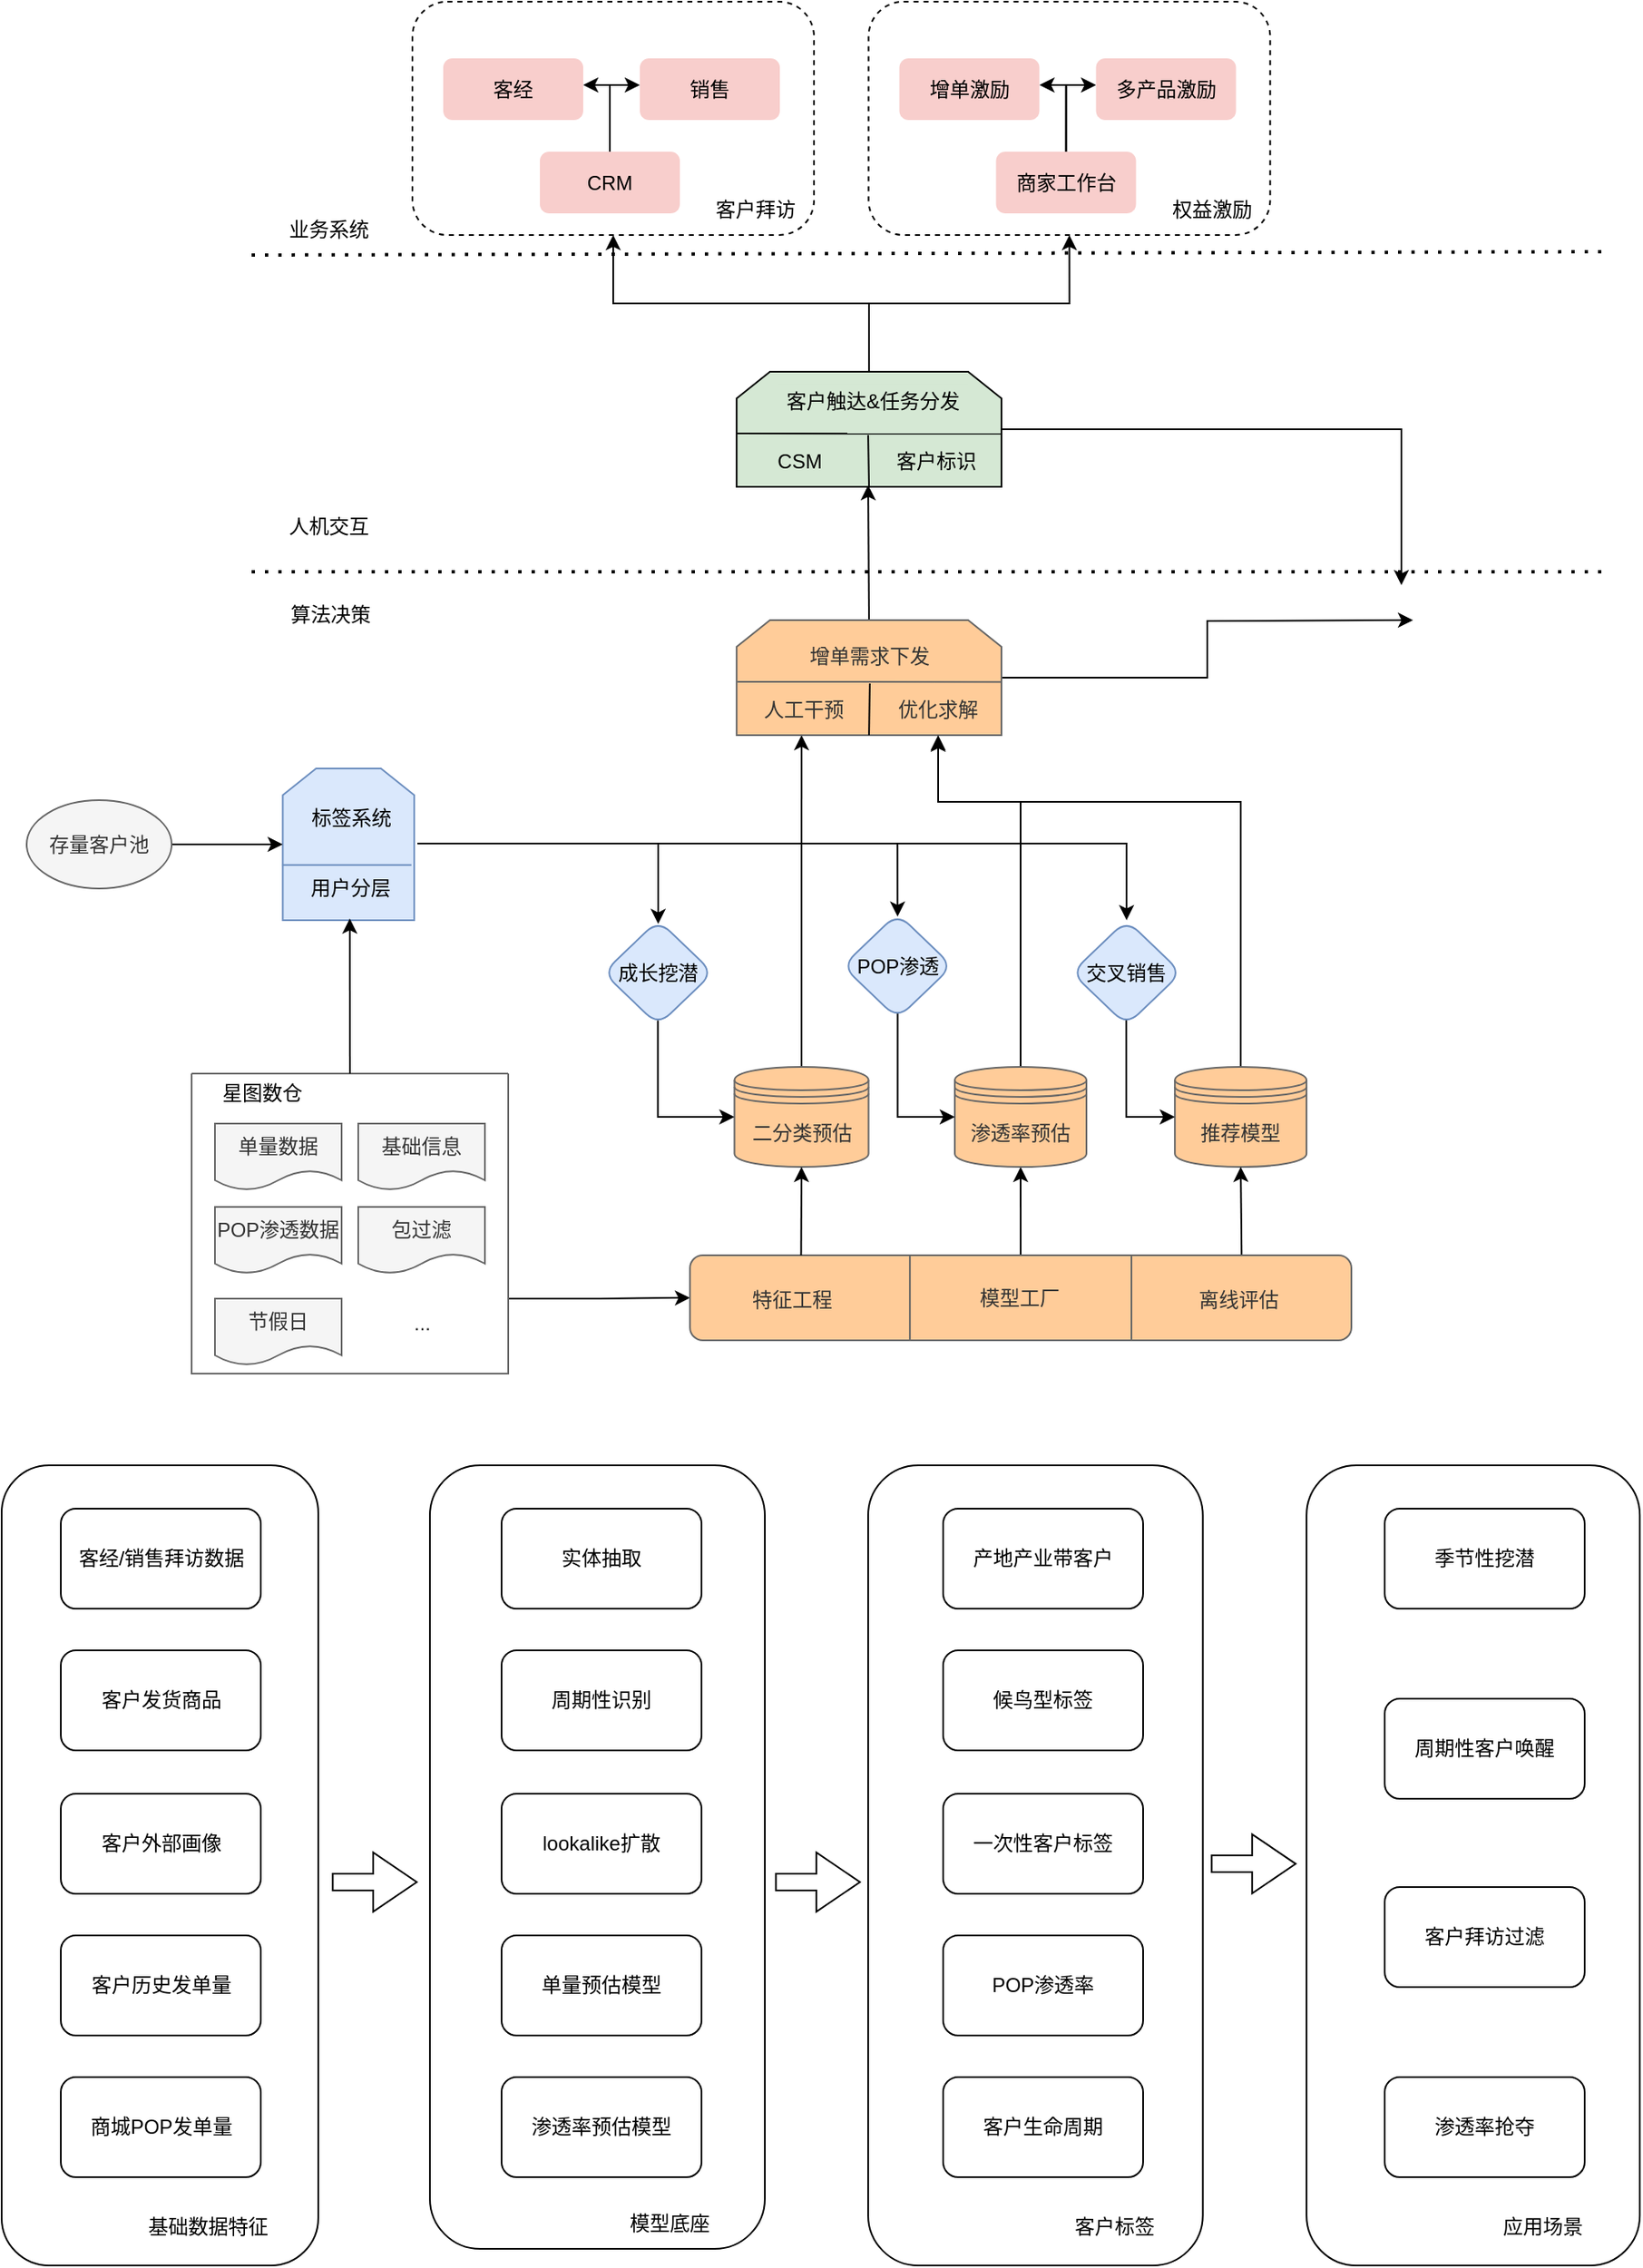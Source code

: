 <mxfile version="22.1.4" type="github">
  <diagram name="第 1 页" id="uQwY6oNXdNT7AZi6L0Dg">
    <mxGraphModel dx="2280" dy="1215" grid="1" gridSize="10" guides="1" tooltips="1" connect="1" arrows="1" fold="1" page="1" pageScale="1" pageWidth="827" pageHeight="1169" math="0" shadow="0">
      <root>
        <mxCell id="0" />
        <mxCell id="1" parent="0" />
        <mxCell id="77OXvnUJzhluBKb-onQ--114" value="" style="rounded=1;whiteSpace=wrap;html=1;fillColor=none;" vertex="1" parent="1">
          <mxGeometry x="803.08" y="1698" width="200" height="480" as="geometry" />
        </mxCell>
        <mxCell id="77OXvnUJzhluBKb-onQ--112" value="" style="rounded=1;whiteSpace=wrap;html=1;fillColor=none;" vertex="1" parent="1">
          <mxGeometry x="20" y="1698" width="190" height="480" as="geometry" />
        </mxCell>
        <mxCell id="77OXvnUJzhluBKb-onQ--103" value="" style="rounded=1;whiteSpace=wrap;html=1;fillColor=none;" vertex="1" parent="1">
          <mxGeometry x="540" y="1698" width="200.84" height="480" as="geometry" />
        </mxCell>
        <mxCell id="77OXvnUJzhluBKb-onQ--110" value="" style="rounded=1;whiteSpace=wrap;html=1;fillColor=none;" vertex="1" parent="1">
          <mxGeometry x="277" y="1698" width="201" height="470" as="geometry" />
        </mxCell>
        <mxCell id="77OXvnUJzhluBKb-onQ--2" value="" style="rounded=1;whiteSpace=wrap;html=1;strokeColor=default;fillColor=none;dashed=1;" vertex="1" parent="1">
          <mxGeometry x="266.5" y="820" width="241" height="140" as="geometry" />
        </mxCell>
        <mxCell id="77OXvnUJzhluBKb-onQ--3" style="edgeStyle=orthogonalEdgeStyle;rounded=0;orthogonalLoop=1;jettySize=auto;html=1;exitX=1;exitY=0.75;exitDx=0;exitDy=0;entryX=0;entryY=0.5;entryDx=0;entryDy=0;strokeWidth=1;" edge="1" parent="1" source="77OXvnUJzhluBKb-onQ--4" target="77OXvnUJzhluBKb-onQ--32">
          <mxGeometry relative="1" as="geometry" />
        </mxCell>
        <mxCell id="77OXvnUJzhluBKb-onQ--4" value="" style="swimlane;startSize=0;rounded=1;arcSize=38;fillColor=#f5f5f5;fontColor=#333333;strokeColor=#666666;" vertex="1" parent="1">
          <mxGeometry x="134" y="1463" width="190" height="180" as="geometry">
            <mxRectangle x="60" y="825" width="50" height="40" as="alternateBounds" />
          </mxGeometry>
        </mxCell>
        <mxCell id="77OXvnUJzhluBKb-onQ--5" value="单量数据" style="shape=document;whiteSpace=wrap;html=1;boundedLbl=1;rounded=1;fillColor=#f5f5f5;fontColor=#333333;strokeColor=#666666;" vertex="1" parent="77OXvnUJzhluBKb-onQ--4">
          <mxGeometry x="14" y="30" width="76" height="40" as="geometry" />
        </mxCell>
        <mxCell id="77OXvnUJzhluBKb-onQ--6" value="基础信息" style="shape=document;whiteSpace=wrap;html=1;boundedLbl=1;rounded=1;fillColor=#f5f5f5;fontColor=#333333;strokeColor=#666666;" vertex="1" parent="77OXvnUJzhluBKb-onQ--4">
          <mxGeometry x="100" y="30" width="76" height="40" as="geometry" />
        </mxCell>
        <mxCell id="77OXvnUJzhluBKb-onQ--7" value="POP渗透数据" style="shape=document;whiteSpace=wrap;html=1;boundedLbl=1;rounded=1;fillColor=#f5f5f5;fontColor=#333333;strokeColor=#666666;" vertex="1" parent="77OXvnUJzhluBKb-onQ--4">
          <mxGeometry x="14" y="80" width="76" height="40" as="geometry" />
        </mxCell>
        <mxCell id="77OXvnUJzhluBKb-onQ--8" value="包过滤" style="shape=document;whiteSpace=wrap;html=1;boundedLbl=1;rounded=1;fillColor=#f5f5f5;fontColor=#333333;strokeColor=#666666;" vertex="1" parent="77OXvnUJzhluBKb-onQ--4">
          <mxGeometry x="100" y="80" width="76" height="40" as="geometry" />
        </mxCell>
        <mxCell id="77OXvnUJzhluBKb-onQ--9" value="节假日" style="shape=document;whiteSpace=wrap;html=1;boundedLbl=1;rounded=1;fillColor=#f5f5f5;fontColor=#333333;strokeColor=#666666;" vertex="1" parent="77OXvnUJzhluBKb-onQ--4">
          <mxGeometry x="14" y="135" width="76" height="40" as="geometry" />
        </mxCell>
        <mxCell id="77OXvnUJzhluBKb-onQ--10" value="..." style="text;html=1;align=center;verticalAlign=middle;resizable=0;points=[];autosize=1;strokeColor=none;fillColor=none;fontColor=#333333;" vertex="1" parent="77OXvnUJzhluBKb-onQ--4">
          <mxGeometry x="123" y="135" width="30" height="30" as="geometry" />
        </mxCell>
        <mxCell id="77OXvnUJzhluBKb-onQ--12" style="edgeStyle=orthogonalEdgeStyle;rounded=0;orthogonalLoop=1;jettySize=auto;html=1;exitX=0.5;exitY=0;exitDx=0;exitDy=0;entryX=0.492;entryY=1;entryDx=0;entryDy=0;entryPerimeter=0;" edge="1" parent="1" source="77OXvnUJzhluBKb-onQ--13" target="77OXvnUJzhluBKb-onQ--30">
          <mxGeometry relative="1" as="geometry" />
        </mxCell>
        <mxCell id="77OXvnUJzhluBKb-onQ--13" value="二分类预估" style="shape=datastore;whiteSpace=wrap;html=1;rounded=1;glass=0;sketch=0;strokeWidth=1;fillColor=#FFCC99;fontColor=#333333;strokeColor=#666666;" vertex="1" parent="1">
          <mxGeometry x="459.75" y="1459" width="80.5" height="60" as="geometry" />
        </mxCell>
        <mxCell id="77OXvnUJzhluBKb-onQ--14" value="&lt;font&gt;客经&lt;/font&gt;" style="rounded=1;whiteSpace=wrap;html=1;glass=0;sketch=0;strokeWidth=1;fillColor=#f8cecc;strokeColor=none;fontColor=#000000;" vertex="1" parent="1">
          <mxGeometry x="285" y="854" width="84" height="37" as="geometry" />
        </mxCell>
        <mxCell id="77OXvnUJzhluBKb-onQ--15" value="" style="shape=loopLimit;whiteSpace=wrap;html=1;rounded=0;sketch=0;size=20;fillColor=#dae8fc;strokeColor=#6c8ebf;" vertex="1" parent="1">
          <mxGeometry x="188.69" y="1280" width="78.92" height="91" as="geometry" />
        </mxCell>
        <mxCell id="77OXvnUJzhluBKb-onQ--16" style="edgeStyle=orthogonalEdgeStyle;rounded=0;orthogonalLoop=1;jettySize=auto;html=1;exitX=1;exitY=1;exitDx=0;exitDy=0;entryX=0.5;entryY=0;entryDx=0;entryDy=0;" edge="1" parent="1" source="77OXvnUJzhluBKb-onQ--19" target="77OXvnUJzhluBKb-onQ--54">
          <mxGeometry relative="1" as="geometry">
            <Array as="points">
              <mxPoint x="695" y="1325" />
            </Array>
          </mxGeometry>
        </mxCell>
        <mxCell id="77OXvnUJzhluBKb-onQ--17" style="edgeStyle=orthogonalEdgeStyle;rounded=0;orthogonalLoop=1;jettySize=auto;html=1;exitX=1;exitY=1;exitDx=0;exitDy=0;entryX=0.5;entryY=0.036;entryDx=0;entryDy=0;entryPerimeter=0;" edge="1" parent="1" source="77OXvnUJzhluBKb-onQ--19" target="77OXvnUJzhluBKb-onQ--52">
          <mxGeometry relative="1" as="geometry">
            <Array as="points">
              <mxPoint x="414" y="1325" />
            </Array>
          </mxGeometry>
        </mxCell>
        <mxCell id="77OXvnUJzhluBKb-onQ--18" style="edgeStyle=orthogonalEdgeStyle;rounded=0;orthogonalLoop=1;jettySize=auto;html=1;exitX=1;exitY=1;exitDx=0;exitDy=0;entryX=0.501;entryY=0.029;entryDx=0;entryDy=0;entryPerimeter=0;" edge="1" parent="1" source="77OXvnUJzhluBKb-onQ--19" target="77OXvnUJzhluBKb-onQ--50">
          <mxGeometry relative="1" as="geometry">
            <Array as="points">
              <mxPoint x="558" y="1325" />
            </Array>
          </mxGeometry>
        </mxCell>
        <mxCell id="77OXvnUJzhluBKb-onQ--19" value="标签系统" style="text;html=1;strokeColor=none;fillColor=none;align=center;verticalAlign=middle;whiteSpace=wrap;rounded=0;sketch=0;" vertex="1" parent="1">
          <mxGeometry x="189.61" y="1295" width="80" height="30" as="geometry" />
        </mxCell>
        <mxCell id="77OXvnUJzhluBKb-onQ--20" value="" style="endArrow=none;html=1;rounded=0;exitX=-0.01;exitY=0.572;exitDx=0;exitDy=0;exitPerimeter=0;fillColor=#dae8fc;strokeColor=#6c8ebf;" edge="1" parent="1">
          <mxGeometry width="50" height="50" relative="1" as="geometry">
            <mxPoint x="188.4" y="1337.9" as="sourcePoint" />
            <mxPoint x="265.9" y="1337.9" as="targetPoint" />
          </mxGeometry>
        </mxCell>
        <mxCell id="77OXvnUJzhluBKb-onQ--21" value="用户分层" style="text;html=1;align=center;verticalAlign=middle;resizable=0;points=[];autosize=1;strokeColor=none;fillColor=none;" vertex="1" parent="1">
          <mxGeometry x="194.11" y="1337" width="70" height="30" as="geometry" />
        </mxCell>
        <mxCell id="77OXvnUJzhluBKb-onQ--22" value="" style="endArrow=classic;html=1;rounded=0;strokeWidth=1;exitX=0.5;exitY=0;exitDx=0;exitDy=0;" edge="1" parent="1" source="77OXvnUJzhluBKb-onQ--4">
          <mxGeometry width="50" height="50" relative="1" as="geometry">
            <mxPoint x="325.92" y="1292" as="sourcePoint" />
            <mxPoint x="228.92" y="1370" as="targetPoint" />
          </mxGeometry>
        </mxCell>
        <mxCell id="77OXvnUJzhluBKb-onQ--23" value="" style="endArrow=none;dashed=1;html=1;dashPattern=1 3;strokeWidth=2;rounded=0;" edge="1" parent="1">
          <mxGeometry width="50" height="50" relative="1" as="geometry">
            <mxPoint x="170" y="1162" as="sourcePoint" />
            <mxPoint x="980" y="1162" as="targetPoint" />
          </mxGeometry>
        </mxCell>
        <mxCell id="77OXvnUJzhluBKb-onQ--24" style="edgeStyle=orthogonalEdgeStyle;rounded=0;orthogonalLoop=1;jettySize=auto;html=1;exitX=0.5;exitY=0;exitDx=0;exitDy=0;" edge="1" parent="1" source="77OXvnUJzhluBKb-onQ--26">
          <mxGeometry relative="1" as="geometry">
            <mxPoint x="540" y="1110" as="targetPoint" />
          </mxGeometry>
        </mxCell>
        <mxCell id="77OXvnUJzhluBKb-onQ--25" style="edgeStyle=orthogonalEdgeStyle;rounded=0;orthogonalLoop=1;jettySize=auto;html=1;exitX=1;exitY=0.5;exitDx=0;exitDy=0;entryX=0;entryY=0.5;entryDx=0;entryDy=0;strokeColor=#000000;fontColor=#000000;" edge="1" parent="1" source="77OXvnUJzhluBKb-onQ--26">
          <mxGeometry relative="1" as="geometry">
            <mxPoint x="867" y="1191.02" as="targetPoint" />
          </mxGeometry>
        </mxCell>
        <mxCell id="77OXvnUJzhluBKb-onQ--26" value="" style="shape=loopLimit;whiteSpace=wrap;html=1;rounded=0;sketch=0;size=20;container=0;fillColor=#FFCC99;fontColor=#333333;strokeColor=#666666;" vertex="1" parent="1">
          <mxGeometry x="461.08" y="1191" width="158.92" height="69" as="geometry" />
        </mxCell>
        <mxCell id="77OXvnUJzhluBKb-onQ--27" value="" style="endArrow=none;html=1;rounded=0;entryX=0.999;entryY=0.538;entryDx=0;entryDy=0;exitX=0.003;exitY=0.536;exitDx=0;exitDy=0;exitPerimeter=0;entryPerimeter=0;fillColor=#f5f5f5;strokeColor=#666666;" edge="1" parent="1" source="77OXvnUJzhluBKb-onQ--26" target="77OXvnUJzhluBKb-onQ--26">
          <mxGeometry width="50" height="50" relative="1" as="geometry">
            <mxPoint x="461.08" y="1230.087" as="sourcePoint" />
            <mxPoint x="581.92" y="1229.221" as="targetPoint" />
          </mxGeometry>
        </mxCell>
        <mxCell id="77OXvnUJzhluBKb-onQ--28" value="优化求解" style="text;html=1;strokeColor=none;fillColor=none;align=center;verticalAlign=middle;whiteSpace=wrap;rounded=0;sketch=0;container=0;fontColor=#333333;" vertex="1" parent="1">
          <mxGeometry x="552.0" y="1229.997" width="60.0" height="30.923" as="geometry" />
        </mxCell>
        <mxCell id="77OXvnUJzhluBKb-onQ--29" value="增单需求下发" style="text;html=1;strokeColor=none;fillColor=none;align=center;verticalAlign=middle;whiteSpace=wrap;rounded=0;sketch=0;container=0;fontColor=#333333;" vertex="1" parent="1">
          <mxGeometry x="486" y="1198.04" width="110" height="30.92" as="geometry" />
        </mxCell>
        <mxCell id="77OXvnUJzhluBKb-onQ--30" value="人工干预" style="text;html=1;align=center;verticalAlign=middle;resizable=0;points=[];autosize=1;strokeColor=none;fillColor=none;container=0;fontColor=#333333;" vertex="1" parent="1">
          <mxGeometry x="465.58" y="1229.997" width="70" height="30" as="geometry" />
        </mxCell>
        <mxCell id="77OXvnUJzhluBKb-onQ--31" style="edgeStyle=orthogonalEdgeStyle;rounded=0;orthogonalLoop=1;jettySize=auto;html=1;exitX=0.5;exitY=0;exitDx=0;exitDy=0;entryX=0.5;entryY=1;entryDx=0;entryDy=0;" edge="1" parent="1" source="77OXvnUJzhluBKb-onQ--32" target="77OXvnUJzhluBKb-onQ--48">
          <mxGeometry relative="1" as="geometry" />
        </mxCell>
        <mxCell id="77OXvnUJzhluBKb-onQ--32" value="模型工厂" style="shape=process;whiteSpace=wrap;html=1;backgroundOutline=1;rounded=1;glass=0;sketch=0;strokeWidth=1;size=0.333;fillColor=#FFCC99;fontColor=#333333;strokeColor=#666666;" vertex="1" parent="1">
          <mxGeometry x="433.08" y="1572" width="396.92" height="51" as="geometry" />
        </mxCell>
        <mxCell id="77OXvnUJzhluBKb-onQ--33" value="特征工程" style="text;html=1;align=center;verticalAlign=middle;resizable=0;points=[];autosize=1;strokeColor=none;fillColor=none;fontColor=#333333;" vertex="1" parent="1">
          <mxGeometry x="459" y="1584" width="70" height="30" as="geometry" />
        </mxCell>
        <mxCell id="77OXvnUJzhluBKb-onQ--34" value="离线评估" style="text;html=1;align=center;verticalAlign=middle;resizable=0;points=[];autosize=1;strokeColor=none;fillColor=none;fontColor=#333333;" vertex="1" parent="1">
          <mxGeometry x="727.08" y="1584" width="70" height="30" as="geometry" />
        </mxCell>
        <mxCell id="77OXvnUJzhluBKb-onQ--35" value="算法决策" style="text;html=1;align=center;verticalAlign=middle;resizable=0;points=[];autosize=1;strokeColor=none;fillColor=none;" vertex="1" parent="1">
          <mxGeometry x="182" y="1172.5" width="70" height="30" as="geometry" />
        </mxCell>
        <mxCell id="77OXvnUJzhluBKb-onQ--36" value="人机交互" style="text;html=1;align=center;verticalAlign=middle;resizable=0;points=[];autosize=1;strokeColor=none;fillColor=none;" vertex="1" parent="1">
          <mxGeometry x="181" y="1120" width="70" height="30" as="geometry" />
        </mxCell>
        <mxCell id="77OXvnUJzhluBKb-onQ--37" value="星图数仓" style="text;html=1;align=center;verticalAlign=middle;resizable=0;points=[];autosize=1;strokeColor=none;fillColor=none;" vertex="1" parent="1">
          <mxGeometry x="141" y="1460" width="70" height="30" as="geometry" />
        </mxCell>
        <mxCell id="77OXvnUJzhluBKb-onQ--38" value="" style="endArrow=none;dashed=1;html=1;dashPattern=1 3;strokeWidth=2;rounded=0;" edge="1" parent="1">
          <mxGeometry width="50" height="50" relative="1" as="geometry">
            <mxPoint x="170" y="972" as="sourcePoint" />
            <mxPoint x="980" y="970" as="targetPoint" />
          </mxGeometry>
        </mxCell>
        <mxCell id="77OXvnUJzhluBKb-onQ--39" value="业务系统" style="text;html=1;align=center;verticalAlign=middle;resizable=0;points=[];autosize=1;strokeColor=none;fillColor=none;" vertex="1" parent="1">
          <mxGeometry x="181" y="942" width="70" height="30" as="geometry" />
        </mxCell>
        <mxCell id="77OXvnUJzhluBKb-onQ--40" style="edgeStyle=orthogonalEdgeStyle;rounded=0;orthogonalLoop=1;jettySize=auto;html=1;strokeColor=#000000;fontColor=#000000;" edge="1" parent="1" source="77OXvnUJzhluBKb-onQ--42">
          <mxGeometry relative="1" as="geometry">
            <mxPoint x="369" y="870" as="targetPoint" />
            <Array as="points">
              <mxPoint x="385" y="870" />
              <mxPoint x="369" y="870" />
            </Array>
          </mxGeometry>
        </mxCell>
        <mxCell id="77OXvnUJzhluBKb-onQ--41" style="edgeStyle=orthogonalEdgeStyle;rounded=0;orthogonalLoop=1;jettySize=auto;html=1;exitX=0.5;exitY=0;exitDx=0;exitDy=0;entryX=0;entryY=0.415;entryDx=0;entryDy=0;strokeColor=#000000;fontColor=#000000;entryPerimeter=0;" edge="1" parent="1" source="77OXvnUJzhluBKb-onQ--42" target="77OXvnUJzhluBKb-onQ--66">
          <mxGeometry relative="1" as="geometry">
            <Array as="points">
              <mxPoint x="385" y="870" />
              <mxPoint x="403" y="870" />
            </Array>
          </mxGeometry>
        </mxCell>
        <mxCell id="77OXvnUJzhluBKb-onQ--42" value="CRM" style="rounded=1;whiteSpace=wrap;html=1;glass=0;sketch=0;strokeWidth=1;fillColor=#f8cecc;strokeColor=none;" vertex="1" parent="1">
          <mxGeometry x="343" y="910" width="84" height="37" as="geometry" />
        </mxCell>
        <mxCell id="77OXvnUJzhluBKb-onQ--43" style="edgeStyle=orthogonalEdgeStyle;rounded=0;orthogonalLoop=1;jettySize=auto;html=1;exitX=1;exitY=0.5;exitDx=0;exitDy=0;entryX=0;entryY=0.5;entryDx=0;entryDy=0;" edge="1" parent="1" source="77OXvnUJzhluBKb-onQ--44" target="77OXvnUJzhluBKb-onQ--15">
          <mxGeometry relative="1" as="geometry" />
        </mxCell>
        <mxCell id="77OXvnUJzhluBKb-onQ--44" value="存量客户池" style="ellipse;whiteSpace=wrap;html=1;fillColor=#f5f5f5;fontColor=#333333;strokeColor=#666666;" vertex="1" parent="1">
          <mxGeometry x="35" y="1299" width="87" height="53" as="geometry" />
        </mxCell>
        <mxCell id="77OXvnUJzhluBKb-onQ--45" style="edgeStyle=orthogonalEdgeStyle;rounded=0;orthogonalLoop=1;jettySize=auto;html=1;exitX=0.5;exitY=0;exitDx=0;exitDy=0;entryX=0.5;entryY=1;entryDx=0;entryDy=0;" edge="1" parent="1" source="77OXvnUJzhluBKb-onQ--46" target="77OXvnUJzhluBKb-onQ--28">
          <mxGeometry relative="1" as="geometry">
            <Array as="points">
              <mxPoint x="764" y="1300" />
              <mxPoint x="582" y="1300" />
            </Array>
          </mxGeometry>
        </mxCell>
        <mxCell id="77OXvnUJzhluBKb-onQ--46" value="推荐模型" style="shape=datastore;whiteSpace=wrap;html=1;rounded=1;glass=0;sketch=0;strokeWidth=1;fillColor=#FFCC99;fontColor=#333333;strokeColor=#666666;" vertex="1" parent="1">
          <mxGeometry x="724.08" y="1459" width="79" height="60" as="geometry" />
        </mxCell>
        <mxCell id="77OXvnUJzhluBKb-onQ--47" style="edgeStyle=orthogonalEdgeStyle;rounded=0;orthogonalLoop=1;jettySize=auto;html=1;exitX=0.5;exitY=0;exitDx=0;exitDy=0;" edge="1" parent="1" source="77OXvnUJzhluBKb-onQ--48">
          <mxGeometry relative="1" as="geometry">
            <mxPoint x="582" y="1260" as="targetPoint" />
            <Array as="points">
              <mxPoint x="631" y="1300" />
              <mxPoint x="582" y="1300" />
            </Array>
          </mxGeometry>
        </mxCell>
        <mxCell id="77OXvnUJzhluBKb-onQ--48" value="渗透率预估" style="shape=datastore;whiteSpace=wrap;html=1;rounded=1;glass=0;sketch=0;strokeWidth=1;fillColor=#FFCC99;fontColor=#333333;strokeColor=#666666;" vertex="1" parent="1">
          <mxGeometry x="592" y="1459" width="79" height="60" as="geometry" />
        </mxCell>
        <mxCell id="77OXvnUJzhluBKb-onQ--49" style="edgeStyle=orthogonalEdgeStyle;rounded=0;orthogonalLoop=1;jettySize=auto;html=1;exitX=0.502;exitY=0.951;exitDx=0;exitDy=0;entryX=0;entryY=0.5;entryDx=0;entryDy=0;exitPerimeter=0;" edge="1" parent="1" source="77OXvnUJzhluBKb-onQ--50" target="77OXvnUJzhluBKb-onQ--48">
          <mxGeometry relative="1" as="geometry">
            <Array as="points">
              <mxPoint x="558" y="1489" />
            </Array>
          </mxGeometry>
        </mxCell>
        <mxCell id="77OXvnUJzhluBKb-onQ--50" value="POP渗透" style="rhombus;whiteSpace=wrap;html=1;rounded=1;fillColor=#dae8fc;strokeColor=#6c8ebf;" vertex="1" parent="1">
          <mxGeometry x="524.58" y="1367" width="66" height="63" as="geometry" />
        </mxCell>
        <mxCell id="77OXvnUJzhluBKb-onQ--51" style="edgeStyle=orthogonalEdgeStyle;rounded=0;orthogonalLoop=1;jettySize=auto;html=1;exitX=0.497;exitY=0.954;exitDx=0;exitDy=0;entryX=0;entryY=0.5;entryDx=0;entryDy=0;exitPerimeter=0;" edge="1" parent="1" source="77OXvnUJzhluBKb-onQ--52" target="77OXvnUJzhluBKb-onQ--13">
          <mxGeometry relative="1" as="geometry">
            <Array as="points">
              <mxPoint x="414" y="1489" />
            </Array>
          </mxGeometry>
        </mxCell>
        <mxCell id="77OXvnUJzhluBKb-onQ--52" value="成长挖潜" style="rhombus;whiteSpace=wrap;html=1;rounded=1;fillColor=#dae8fc;strokeColor=#6c8ebf;" vertex="1" parent="1">
          <mxGeometry x="381" y="1371" width="66" height="63" as="geometry" />
        </mxCell>
        <mxCell id="77OXvnUJzhluBKb-onQ--53" style="edgeStyle=orthogonalEdgeStyle;rounded=0;orthogonalLoop=1;jettySize=auto;html=1;exitX=0.497;exitY=0.946;exitDx=0;exitDy=0;entryX=0;entryY=0.5;entryDx=0;entryDy=0;exitPerimeter=0;" edge="1" parent="1" source="77OXvnUJzhluBKb-onQ--54" target="77OXvnUJzhluBKb-onQ--46">
          <mxGeometry relative="1" as="geometry" />
        </mxCell>
        <mxCell id="77OXvnUJzhluBKb-onQ--54" value="交叉销售" style="rhombus;whiteSpace=wrap;html=1;rounded=1;fillColor=#dae8fc;strokeColor=#6c8ebf;" vertex="1" parent="1">
          <mxGeometry x="662.08" y="1371" width="66" height="63" as="geometry" />
        </mxCell>
        <mxCell id="77OXvnUJzhluBKb-onQ--55" value="" style="endArrow=classic;html=1;rounded=0;entryX=0.5;entryY=1;entryDx=0;entryDy=0;exitX=0.168;exitY=-0.001;exitDx=0;exitDy=0;exitPerimeter=0;" edge="1" parent="1" source="77OXvnUJzhluBKb-onQ--32" target="77OXvnUJzhluBKb-onQ--13">
          <mxGeometry width="50" height="50" relative="1" as="geometry">
            <mxPoint x="480" y="1570" as="sourcePoint" />
            <mxPoint x="530" y="1520" as="targetPoint" />
          </mxGeometry>
        </mxCell>
        <mxCell id="77OXvnUJzhluBKb-onQ--56" value="" style="endArrow=classic;html=1;rounded=0;entryX=0.5;entryY=1;entryDx=0;entryDy=0;exitX=0.834;exitY=-0.01;exitDx=0;exitDy=0;exitPerimeter=0;" edge="1" parent="1" source="77OXvnUJzhluBKb-onQ--32" target="77OXvnUJzhluBKb-onQ--46">
          <mxGeometry width="50" height="50" relative="1" as="geometry">
            <mxPoint x="740" y="1570" as="sourcePoint" />
            <mxPoint x="790" y="1520" as="targetPoint" />
          </mxGeometry>
        </mxCell>
        <mxCell id="77OXvnUJzhluBKb-onQ--57" value="" style="endArrow=none;html=1;rounded=0;exitX=0.5;exitY=1;exitDx=0;exitDy=0;entryX=0.5;entryY=1;entryDx=0;entryDy=0;" edge="1" parent="1" source="77OXvnUJzhluBKb-onQ--26" target="77OXvnUJzhluBKb-onQ--29">
          <mxGeometry width="50" height="50" relative="1" as="geometry">
            <mxPoint x="530" y="1280" as="sourcePoint" />
            <mxPoint x="540" y="1230" as="targetPoint" />
          </mxGeometry>
        </mxCell>
        <mxCell id="77OXvnUJzhluBKb-onQ--58" style="edgeStyle=orthogonalEdgeStyle;rounded=0;orthogonalLoop=1;jettySize=auto;html=1;exitX=0.5;exitY=0;exitDx=0;exitDy=0;entryX=0.5;entryY=1;entryDx=0;entryDy=0;strokeColor=#000000;fontColor=#000000;" edge="1" parent="1" source="77OXvnUJzhluBKb-onQ--60" target="77OXvnUJzhluBKb-onQ--70">
          <mxGeometry relative="1" as="geometry" />
        </mxCell>
        <mxCell id="77OXvnUJzhluBKb-onQ--59" style="edgeStyle=orthogonalEdgeStyle;rounded=0;orthogonalLoop=1;jettySize=auto;html=1;exitX=1;exitY=0.5;exitDx=0;exitDy=0;strokeColor=#000000;fontColor=#000000;" edge="1" parent="1" source="77OXvnUJzhluBKb-onQ--60">
          <mxGeometry relative="1" as="geometry">
            <mxPoint x="860" y="1170" as="targetPoint" />
            <Array as="points">
              <mxPoint x="860" y="1077" />
            </Array>
          </mxGeometry>
        </mxCell>
        <mxCell id="77OXvnUJzhluBKb-onQ--60" value="" style="shape=loopLimit;whiteSpace=wrap;html=1;rounded=0;sketch=0;size=20;container=0;fillColor=#d5e8d4;strokeColor=#000000;" vertex="1" parent="1">
          <mxGeometry x="461.08" y="1042.04" width="158.92" height="69" as="geometry" />
        </mxCell>
        <mxCell id="77OXvnUJzhluBKb-onQ--61" value="" style="endArrow=none;html=1;rounded=0;entryX=0.999;entryY=0.538;entryDx=0;entryDy=0;exitX=0.003;exitY=0.536;exitDx=0;exitDy=0;exitPerimeter=0;entryPerimeter=0;fillColor=#d5e8d4;strokeColor=#000000;" edge="1" parent="1" source="77OXvnUJzhluBKb-onQ--60" target="77OXvnUJzhluBKb-onQ--60">
          <mxGeometry width="50" height="50" relative="1" as="geometry">
            <mxPoint x="461.08" y="1081.127" as="sourcePoint" />
            <mxPoint x="581.92" y="1080.261" as="targetPoint" />
          </mxGeometry>
        </mxCell>
        <mxCell id="77OXvnUJzhluBKb-onQ--62" value="客户标识" style="text;html=1;strokeColor=none;fillColor=#d5e8d4;align=center;verticalAlign=middle;whiteSpace=wrap;rounded=0;sketch=0;container=0;" vertex="1" parent="1">
          <mxGeometry x="551" y="1086" width="60" height="20" as="geometry" />
        </mxCell>
        <mxCell id="77OXvnUJzhluBKb-onQ--63" style="edgeStyle=orthogonalEdgeStyle;rounded=0;orthogonalLoop=1;jettySize=auto;html=1;entryX=0.5;entryY=1;entryDx=0;entryDy=0;strokeColor=#000000;fontColor=#000000;exitX=0.5;exitY=0;exitDx=0;exitDy=0;" edge="1" parent="1" source="77OXvnUJzhluBKb-onQ--60" target="77OXvnUJzhluBKb-onQ--2">
          <mxGeometry relative="1" as="geometry">
            <mxPoint x="543" y="1040" as="sourcePoint" />
          </mxGeometry>
        </mxCell>
        <mxCell id="77OXvnUJzhluBKb-onQ--64" value="客户触达&amp;amp;任务分发" style="text;html=1;strokeColor=none;fillColor=#d5e8d4;align=center;verticalAlign=middle;whiteSpace=wrap;rounded=0;sketch=0;container=0;" vertex="1" parent="1">
          <mxGeometry x="486" y="1049.08" width="114" height="20.92" as="geometry" />
        </mxCell>
        <mxCell id="77OXvnUJzhluBKb-onQ--65" value="" style="endArrow=none;html=1;rounded=0;exitX=0.5;exitY=1;exitDx=0;exitDy=0;fillColor=#d5e8d4;strokeColor=#000000;" edge="1" parent="1" source="77OXvnUJzhluBKb-onQ--60">
          <mxGeometry width="50" height="50" relative="1" as="geometry">
            <mxPoint x="530" y="1131.04" as="sourcePoint" />
            <mxPoint x="540" y="1080" as="targetPoint" />
          </mxGeometry>
        </mxCell>
        <mxCell id="77OXvnUJzhluBKb-onQ--66" value="销售" style="rounded=1;whiteSpace=wrap;html=1;glass=0;sketch=0;strokeWidth=1;fillColor=#f8cecc;strokeColor=none;" vertex="1" parent="1">
          <mxGeometry x="403" y="854" width="84" height="37" as="geometry" />
        </mxCell>
        <mxCell id="77OXvnUJzhluBKb-onQ--67" value="CSM" style="text;html=1;strokeColor=none;fillColor=#d5e8d4;align=center;verticalAlign=middle;whiteSpace=wrap;rounded=0;sketch=0;container=0;" vertex="1" parent="1">
          <mxGeometry x="469" y="1086" width="60" height="20" as="geometry" />
        </mxCell>
        <mxCell id="77OXvnUJzhluBKb-onQ--68" value="客户拜访" style="text;html=1;align=center;verticalAlign=middle;resizable=0;points=[];autosize=1;strokeColor=none;fillColor=none;fontColor=#000000;" vertex="1" parent="1">
          <mxGeometry x="437" y="930" width="70" height="30" as="geometry" />
        </mxCell>
        <mxCell id="77OXvnUJzhluBKb-onQ--70" value="" style="rounded=1;whiteSpace=wrap;html=1;strokeColor=default;fillColor=none;dashed=1;" vertex="1" parent="1">
          <mxGeometry x="540.25" y="820" width="241" height="140" as="geometry" />
        </mxCell>
        <mxCell id="77OXvnUJzhluBKb-onQ--71" value="&lt;font&gt;增单激励&lt;/font&gt;" style="rounded=1;whiteSpace=wrap;html=1;glass=0;sketch=0;strokeWidth=1;fillColor=#f8cecc;strokeColor=none;fontColor=#000000;" vertex="1" parent="1">
          <mxGeometry x="558.75" y="854" width="84" height="37" as="geometry" />
        </mxCell>
        <mxCell id="77OXvnUJzhluBKb-onQ--72" style="edgeStyle=orthogonalEdgeStyle;rounded=0;orthogonalLoop=1;jettySize=auto;html=1;strokeColor=#000000;fontColor=#000000;" edge="1" parent="1" source="77OXvnUJzhluBKb-onQ--74">
          <mxGeometry relative="1" as="geometry">
            <mxPoint x="642.75" y="870" as="targetPoint" />
            <Array as="points">
              <mxPoint x="658.75" y="870" />
              <mxPoint x="642.75" y="870" />
            </Array>
          </mxGeometry>
        </mxCell>
        <mxCell id="77OXvnUJzhluBKb-onQ--73" style="edgeStyle=orthogonalEdgeStyle;rounded=0;orthogonalLoop=1;jettySize=auto;html=1;exitX=0.5;exitY=0;exitDx=0;exitDy=0;entryX=0;entryY=0.415;entryDx=0;entryDy=0;strokeColor=#000000;fontColor=#000000;entryPerimeter=0;" edge="1" parent="1" source="77OXvnUJzhluBKb-onQ--74" target="77OXvnUJzhluBKb-onQ--75">
          <mxGeometry relative="1" as="geometry">
            <Array as="points">
              <mxPoint x="658.75" y="870" />
              <mxPoint x="676.75" y="870" />
            </Array>
          </mxGeometry>
        </mxCell>
        <mxCell id="77OXvnUJzhluBKb-onQ--74" value="商家工作台" style="rounded=1;whiteSpace=wrap;html=1;glass=0;sketch=0;strokeWidth=1;fillColor=#f8cecc;strokeColor=none;" vertex="1" parent="1">
          <mxGeometry x="616.75" y="910" width="84" height="37" as="geometry" />
        </mxCell>
        <mxCell id="77OXvnUJzhluBKb-onQ--75" value="多产品激励" style="rounded=1;whiteSpace=wrap;html=1;glass=0;sketch=0;strokeWidth=1;fillColor=#f8cecc;strokeColor=none;" vertex="1" parent="1">
          <mxGeometry x="676.75" y="854" width="84" height="37" as="geometry" />
        </mxCell>
        <mxCell id="77OXvnUJzhluBKb-onQ--76" value="权益激励" style="text;html=1;align=center;verticalAlign=middle;resizable=0;points=[];autosize=1;strokeColor=none;fillColor=none;fontColor=#000000;" vertex="1" parent="1">
          <mxGeometry x="710.75" y="930" width="70" height="30" as="geometry" />
        </mxCell>
        <mxCell id="77OXvnUJzhluBKb-onQ--81" value="产地产业带客户" style="rounded=1;whiteSpace=wrap;html=1;" vertex="1" parent="1">
          <mxGeometry x="585" y="1724" width="120" height="60" as="geometry" />
        </mxCell>
        <mxCell id="77OXvnUJzhluBKb-onQ--82" value="一次性客户标签" style="rounded=1;whiteSpace=wrap;html=1;" vertex="1" parent="1">
          <mxGeometry x="585" y="1895" width="120" height="60" as="geometry" />
        </mxCell>
        <mxCell id="77OXvnUJzhluBKb-onQ--83" value="候鸟型标签" style="rounded=1;whiteSpace=wrap;html=1;" vertex="1" parent="1">
          <mxGeometry x="585" y="1809" width="120" height="60" as="geometry" />
        </mxCell>
        <mxCell id="77OXvnUJzhluBKb-onQ--85" value="POP渗透率" style="rounded=1;whiteSpace=wrap;html=1;" vertex="1" parent="1">
          <mxGeometry x="585" y="1980" width="120" height="60" as="geometry" />
        </mxCell>
        <mxCell id="77OXvnUJzhluBKb-onQ--90" value="客经/销售拜访数据" style="rounded=1;whiteSpace=wrap;html=1;" vertex="1" parent="1">
          <mxGeometry x="55.5" y="1724" width="120" height="60" as="geometry" />
        </mxCell>
        <mxCell id="77OXvnUJzhluBKb-onQ--92" value="商城POP发单量" style="rounded=1;whiteSpace=wrap;html=1;flipV=1;" vertex="1" parent="1">
          <mxGeometry x="55.5" y="2065" width="120" height="60" as="geometry" />
        </mxCell>
        <mxCell id="77OXvnUJzhluBKb-onQ--93" value="客户发货商品" style="rounded=1;whiteSpace=wrap;html=1;" vertex="1" parent="1">
          <mxGeometry x="55.5" y="1809" width="120" height="60" as="geometry" />
        </mxCell>
        <mxCell id="77OXvnUJzhluBKb-onQ--94" value="客户外部画像" style="rounded=1;whiteSpace=wrap;html=1;" vertex="1" parent="1">
          <mxGeometry x="55.5" y="1895" width="120" height="60" as="geometry" />
        </mxCell>
        <mxCell id="77OXvnUJzhluBKb-onQ--95" value="客户历史发单量" style="rounded=1;whiteSpace=wrap;html=1;" vertex="1" parent="1">
          <mxGeometry x="55.5" y="1980" width="120" height="60" as="geometry" />
        </mxCell>
        <mxCell id="77OXvnUJzhluBKb-onQ--98" value="季节性挖潜" style="rounded=1;whiteSpace=wrap;html=1;flipV=0;flipH=0;" vertex="1" parent="1">
          <mxGeometry x="850.0" y="1724" width="120" height="60" as="geometry" />
        </mxCell>
        <mxCell id="77OXvnUJzhluBKb-onQ--99" value="客户拜访过滤" style="rounded=1;whiteSpace=wrap;html=1;flipV=0;flipH=0;" vertex="1" parent="1">
          <mxGeometry x="850.0" y="1951" width="120" height="60" as="geometry" />
        </mxCell>
        <mxCell id="77OXvnUJzhluBKb-onQ--100" value="周期性客户唤醒" style="rounded=1;whiteSpace=wrap;html=1;flipV=0;flipH=0;" vertex="1" parent="1">
          <mxGeometry x="850.0" y="1838" width="120" height="60" as="geometry" />
        </mxCell>
        <mxCell id="77OXvnUJzhluBKb-onQ--101" value="渗透率抢夺" style="rounded=1;whiteSpace=wrap;html=1;flipV=0;flipH=0;" vertex="1" parent="1">
          <mxGeometry x="850.0" y="2065" width="120" height="60" as="geometry" />
        </mxCell>
        <mxCell id="77OXvnUJzhluBKb-onQ--104" value="实体抽取" style="rounded=1;whiteSpace=wrap;html=1;" vertex="1" parent="1">
          <mxGeometry x="320" y="1724" width="120" height="60" as="geometry" />
        </mxCell>
        <mxCell id="77OXvnUJzhluBKb-onQ--105" value="lookalike扩散" style="rounded=1;whiteSpace=wrap;html=1;" vertex="1" parent="1">
          <mxGeometry x="320" y="1895" width="120" height="60" as="geometry" />
        </mxCell>
        <mxCell id="77OXvnUJzhluBKb-onQ--106" value="单量预估模型" style="rounded=1;whiteSpace=wrap;html=1;" vertex="1" parent="1">
          <mxGeometry x="320" y="1980" width="120" height="60" as="geometry" />
        </mxCell>
        <mxCell id="77OXvnUJzhluBKb-onQ--107" value="客户标签" style="text;html=1;strokeColor=none;fillColor=none;align=center;verticalAlign=middle;whiteSpace=wrap;rounded=0;" vertex="1" parent="1">
          <mxGeometry x="642.75" y="2140" width="90" height="30" as="geometry" />
        </mxCell>
        <mxCell id="77OXvnUJzhluBKb-onQ--108" value="渗透率预估模型" style="rounded=1;whiteSpace=wrap;html=1;flipV=1;" vertex="1" parent="1">
          <mxGeometry x="320" y="2065" width="120" height="60" as="geometry" />
        </mxCell>
        <mxCell id="77OXvnUJzhluBKb-onQ--111" value="模型底座" style="text;html=1;strokeColor=none;fillColor=none;align=center;verticalAlign=middle;whiteSpace=wrap;rounded=0;" vertex="1" parent="1">
          <mxGeometry x="375.58" y="2138" width="90" height="30" as="geometry" />
        </mxCell>
        <mxCell id="77OXvnUJzhluBKb-onQ--113" value="基础数据特征" style="text;html=1;strokeColor=none;fillColor=none;align=center;verticalAlign=middle;whiteSpace=wrap;rounded=0;" vertex="1" parent="1">
          <mxGeometry x="98.69" y="2140" width="90" height="30" as="geometry" />
        </mxCell>
        <mxCell id="77OXvnUJzhluBKb-onQ--115" value="应用场景" style="text;html=1;strokeColor=none;fillColor=none;align=center;verticalAlign=middle;whiteSpace=wrap;rounded=0;" vertex="1" parent="1">
          <mxGeometry x="900" y="2140" width="90" height="30" as="geometry" />
        </mxCell>
        <mxCell id="77OXvnUJzhluBKb-onQ--117" value="周期性识别" style="rounded=1;whiteSpace=wrap;html=1;" vertex="1" parent="1">
          <mxGeometry x="320" y="1809" width="120" height="60" as="geometry" />
        </mxCell>
        <mxCell id="77OXvnUJzhluBKb-onQ--118" value="客户生命周期" style="rounded=1;whiteSpace=wrap;html=1;flipV=1;" vertex="1" parent="1">
          <mxGeometry x="585" y="2065" width="120" height="60" as="geometry" />
        </mxCell>
        <mxCell id="77OXvnUJzhluBKb-onQ--119" value="" style="shape=flexArrow;endArrow=classic;html=1;rounded=0;endWidth=24.545;endSize=8.391;" edge="1" parent="1">
          <mxGeometry width="50" height="50" relative="1" as="geometry">
            <mxPoint x="745.66" y="1937.05" as="sourcePoint" />
            <mxPoint x="797.08" y="1937.05" as="targetPoint" />
          </mxGeometry>
        </mxCell>
        <mxCell id="77OXvnUJzhluBKb-onQ--120" value="" style="shape=flexArrow;endArrow=classic;html=1;rounded=0;endWidth=24.545;endSize=8.391;" edge="1" parent="1">
          <mxGeometry width="50" height="50" relative="1" as="geometry">
            <mxPoint x="484.16" y="1948" as="sourcePoint" />
            <mxPoint x="535.58" y="1948" as="targetPoint" />
          </mxGeometry>
        </mxCell>
        <mxCell id="77OXvnUJzhluBKb-onQ--121" value="" style="shape=flexArrow;endArrow=classic;html=1;rounded=0;endWidth=24.545;endSize=8.391;" edge="1" parent="1">
          <mxGeometry width="50" height="50" relative="1" as="geometry">
            <mxPoint x="218.19" y="1948" as="sourcePoint" />
            <mxPoint x="269.61" y="1948" as="targetPoint" />
          </mxGeometry>
        </mxCell>
      </root>
    </mxGraphModel>
  </diagram>
</mxfile>
